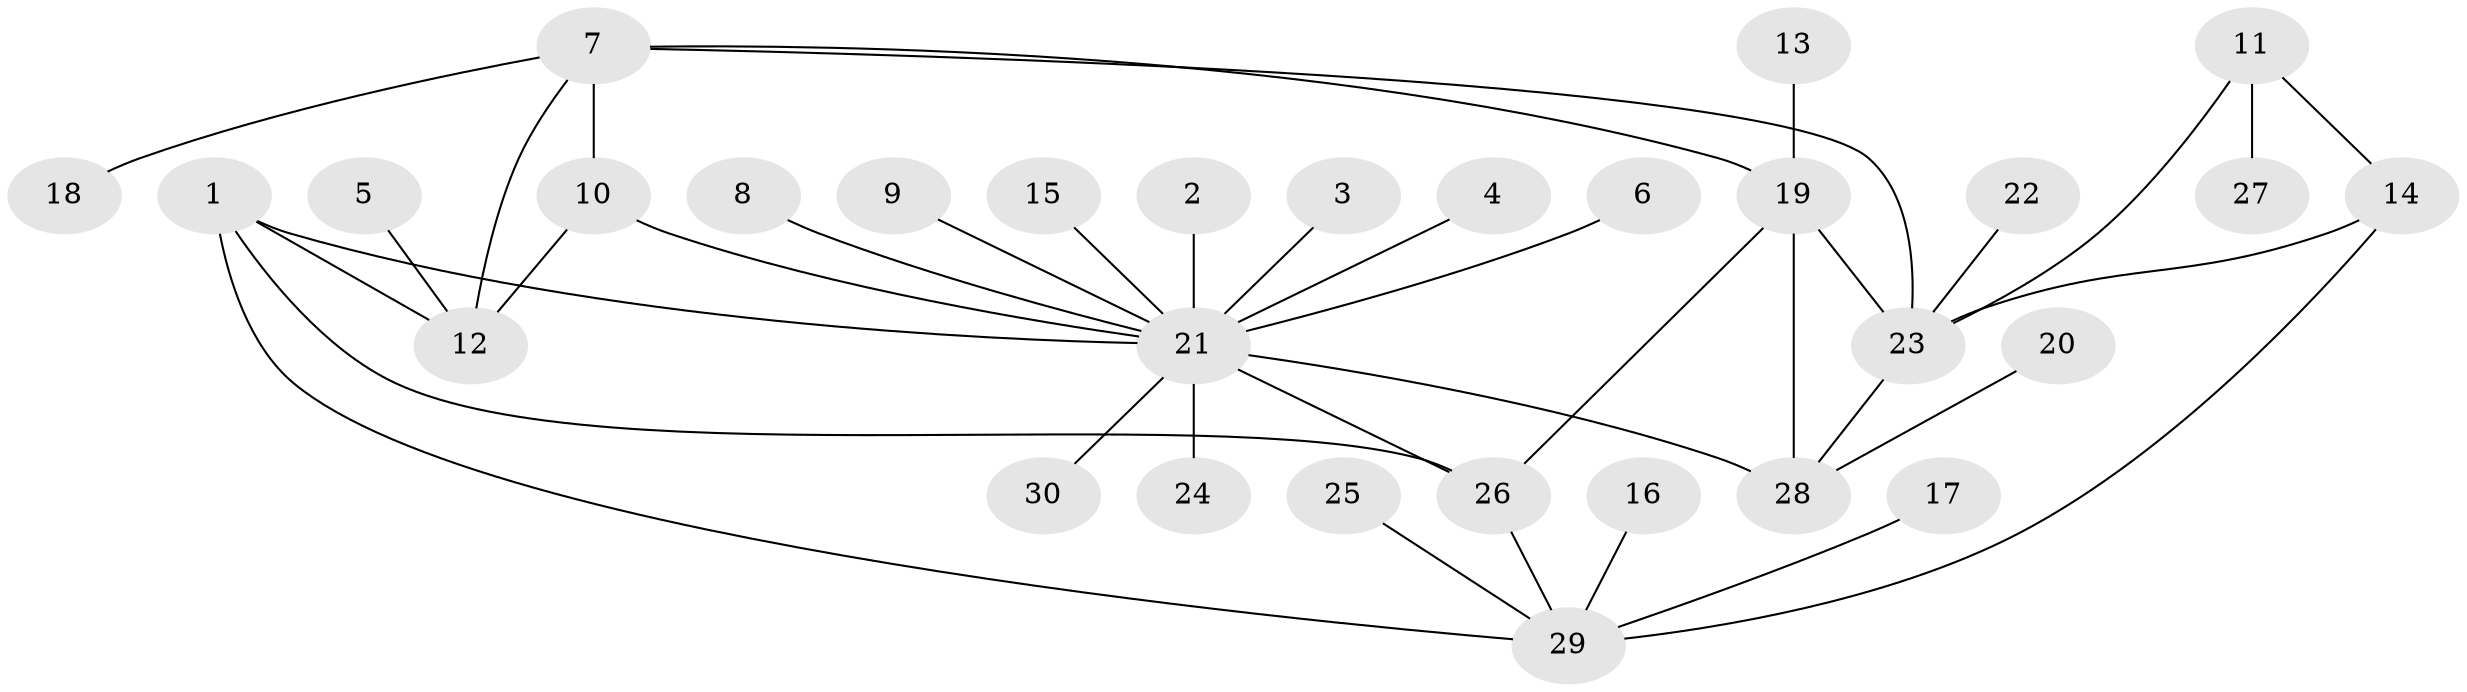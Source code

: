// original degree distribution, {8: 0.03333333333333333, 5: 0.06666666666666667, 4: 0.08333333333333333, 16: 0.016666666666666666, 3: 0.03333333333333333, 7: 0.016666666666666666, 6: 0.016666666666666666, 2: 0.11666666666666667, 1: 0.6166666666666667}
// Generated by graph-tools (version 1.1) at 2025/02/03/09/25 03:02:43]
// undirected, 30 vertices, 39 edges
graph export_dot {
graph [start="1"]
  node [color=gray90,style=filled];
  1;
  2;
  3;
  4;
  5;
  6;
  7;
  8;
  9;
  10;
  11;
  12;
  13;
  14;
  15;
  16;
  17;
  18;
  19;
  20;
  21;
  22;
  23;
  24;
  25;
  26;
  27;
  28;
  29;
  30;
  1 -- 12 [weight=1.0];
  1 -- 21 [weight=1.0];
  1 -- 26 [weight=1.0];
  1 -- 29 [weight=1.0];
  2 -- 21 [weight=1.0];
  3 -- 21 [weight=1.0];
  4 -- 21 [weight=1.0];
  5 -- 12 [weight=1.0];
  6 -- 21 [weight=1.0];
  7 -- 10 [weight=1.0];
  7 -- 12 [weight=1.0];
  7 -- 18 [weight=1.0];
  7 -- 19 [weight=1.0];
  7 -- 23 [weight=1.0];
  8 -- 21 [weight=1.0];
  9 -- 21 [weight=1.0];
  10 -- 12 [weight=1.0];
  10 -- 21 [weight=1.0];
  11 -- 14 [weight=1.0];
  11 -- 23 [weight=1.0];
  11 -- 27 [weight=1.0];
  13 -- 19 [weight=2.0];
  14 -- 23 [weight=1.0];
  14 -- 29 [weight=1.0];
  15 -- 21 [weight=1.0];
  16 -- 29 [weight=1.0];
  17 -- 29 [weight=1.0];
  19 -- 23 [weight=1.0];
  19 -- 26 [weight=1.0];
  19 -- 28 [weight=1.0];
  20 -- 28 [weight=1.0];
  21 -- 24 [weight=1.0];
  21 -- 26 [weight=1.0];
  21 -- 28 [weight=2.0];
  21 -- 30 [weight=1.0];
  22 -- 23 [weight=1.0];
  23 -- 28 [weight=1.0];
  25 -- 29 [weight=1.0];
  26 -- 29 [weight=1.0];
}
